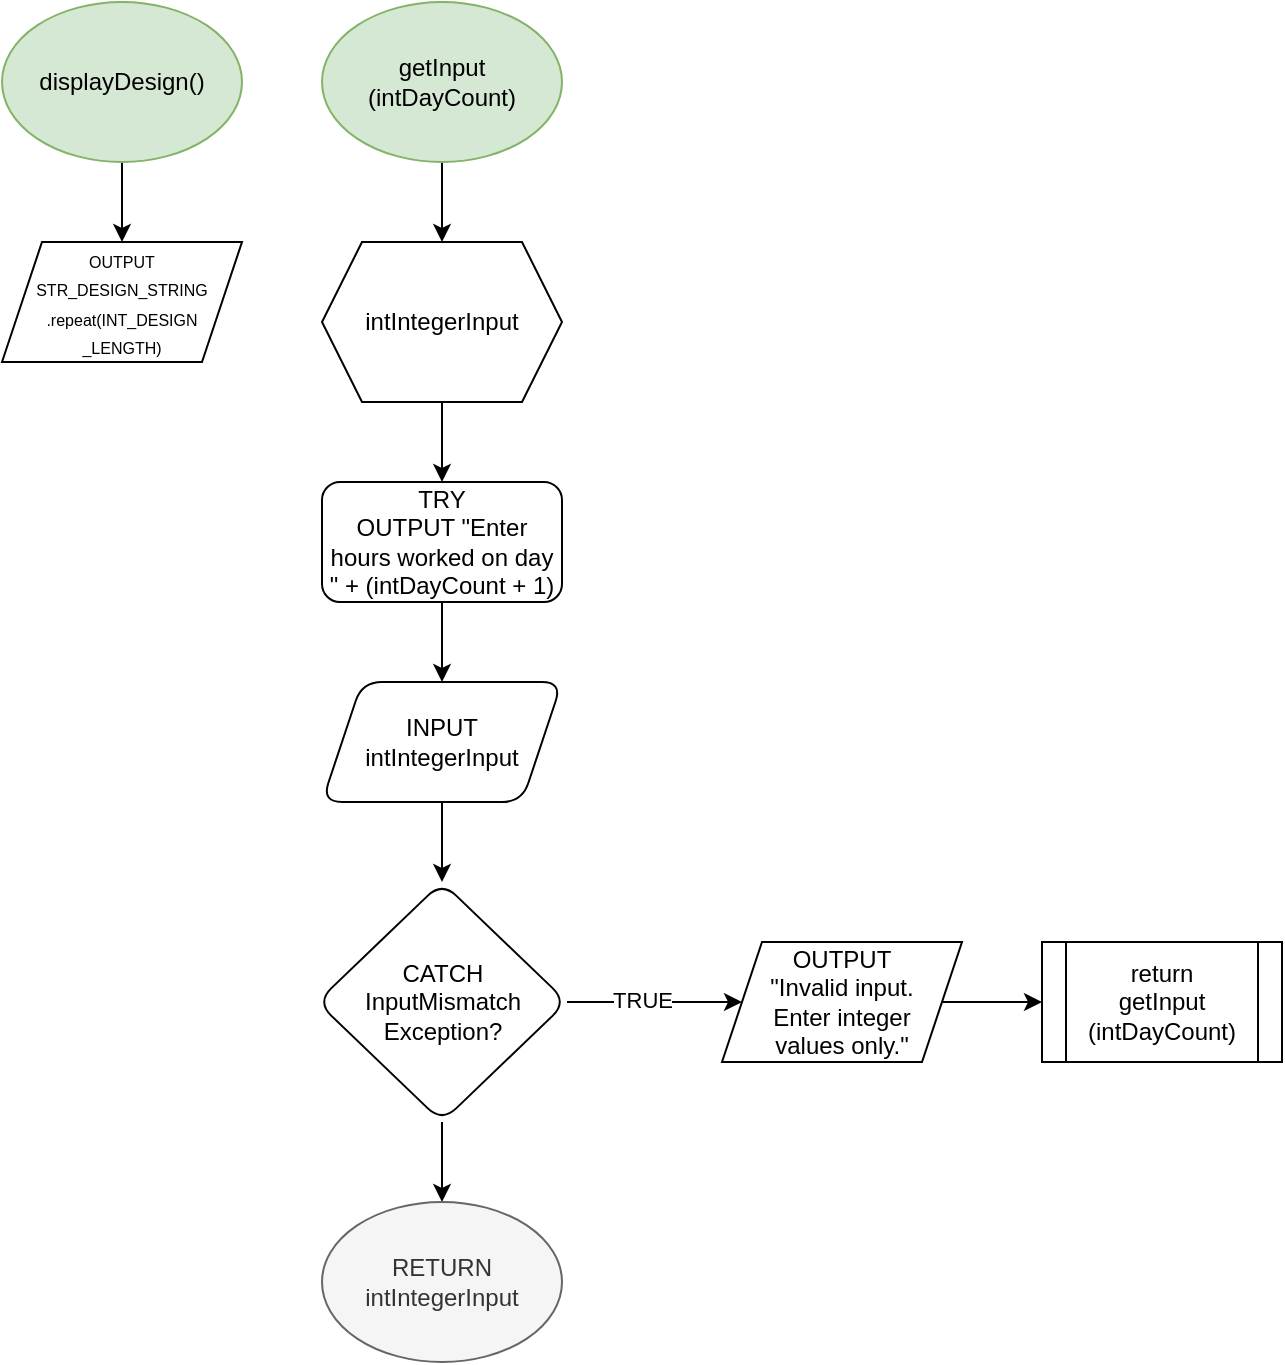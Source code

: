 <mxfile version="22.1.5" type="github">
  <diagram id="C5RBs43oDa-KdzZeNtuy" name="Page-1">
    <mxGraphModel dx="1474" dy="757" grid="1" gridSize="10" guides="1" tooltips="1" connect="1" arrows="1" fold="1" page="1" pageScale="1" pageWidth="3500" pageHeight="1500" math="0" shadow="0">
      <root>
        <mxCell id="WIyWlLk6GJQsqaUBKTNV-0" />
        <mxCell id="WIyWlLk6GJQsqaUBKTNV-1" parent="WIyWlLk6GJQsqaUBKTNV-0" />
        <mxCell id="fm0C9-tIpsz7Smg102zX-2" style="edgeStyle=orthogonalEdgeStyle;rounded=0;orthogonalLoop=1;jettySize=auto;html=1;entryX=0.5;entryY=0;entryDx=0;entryDy=0;" parent="WIyWlLk6GJQsqaUBKTNV-1" source="fm0C9-tIpsz7Smg102zX-0" edge="1">
          <mxGeometry relative="1" as="geometry">
            <mxPoint x="100" y="160" as="targetPoint" />
          </mxGeometry>
        </mxCell>
        <mxCell id="fm0C9-tIpsz7Smg102zX-0" value="displayDesign()" style="ellipse;whiteSpace=wrap;html=1;fillColor=#d5e8d4;strokeColor=#82b366;" parent="WIyWlLk6GJQsqaUBKTNV-1" vertex="1">
          <mxGeometry x="40" y="40" width="120" height="80" as="geometry" />
        </mxCell>
        <mxCell id="G0TleMdLwISE88nvb8R2-0" value="&lt;font style=&quot;font-size: 8px;&quot;&gt;OUTPUT&lt;br&gt;STR_DESIGN_STRING&lt;br&gt;.repeat(INT_DESIGN&lt;br&gt;_LENGTH)&lt;/font&gt;" style="shape=parallelogram;perimeter=parallelogramPerimeter;whiteSpace=wrap;html=1;fixedSize=1;" vertex="1" parent="WIyWlLk6GJQsqaUBKTNV-1">
          <mxGeometry x="40" y="160" width="120" height="60" as="geometry" />
        </mxCell>
        <mxCell id="G0TleMdLwISE88nvb8R2-3" value="" style="edgeStyle=orthogonalEdgeStyle;rounded=0;orthogonalLoop=1;jettySize=auto;html=1;" edge="1" parent="WIyWlLk6GJQsqaUBKTNV-1" source="G0TleMdLwISE88nvb8R2-1" target="G0TleMdLwISE88nvb8R2-2">
          <mxGeometry relative="1" as="geometry" />
        </mxCell>
        <mxCell id="G0TleMdLwISE88nvb8R2-1" value="getInput&lt;br&gt;(intDayCount)" style="ellipse;whiteSpace=wrap;html=1;fillColor=#d5e8d4;strokeColor=#82b366;" vertex="1" parent="WIyWlLk6GJQsqaUBKTNV-1">
          <mxGeometry x="200" y="40" width="120" height="80" as="geometry" />
        </mxCell>
        <mxCell id="G0TleMdLwISE88nvb8R2-8" value="" style="edgeStyle=orthogonalEdgeStyle;rounded=0;orthogonalLoop=1;jettySize=auto;html=1;" edge="1" parent="WIyWlLk6GJQsqaUBKTNV-1" source="G0TleMdLwISE88nvb8R2-2" target="G0TleMdLwISE88nvb8R2-7">
          <mxGeometry relative="1" as="geometry" />
        </mxCell>
        <mxCell id="G0TleMdLwISE88nvb8R2-2" value="intIntegerInput" style="shape=hexagon;perimeter=hexagonPerimeter2;whiteSpace=wrap;html=1;fixedSize=1;" vertex="1" parent="WIyWlLk6GJQsqaUBKTNV-1">
          <mxGeometry x="200" y="160" width="120" height="80" as="geometry" />
        </mxCell>
        <mxCell id="G0TleMdLwISE88nvb8R2-10" value="" style="edgeStyle=orthogonalEdgeStyle;rounded=0;orthogonalLoop=1;jettySize=auto;html=1;" edge="1" parent="WIyWlLk6GJQsqaUBKTNV-1" source="G0TleMdLwISE88nvb8R2-7" target="G0TleMdLwISE88nvb8R2-9">
          <mxGeometry relative="1" as="geometry" />
        </mxCell>
        <mxCell id="G0TleMdLwISE88nvb8R2-7" value="TRY&lt;br&gt;OUTPUT &quot;Enter hours worked on day &quot; + (intDayCount + 1)" style="rounded=1;whiteSpace=wrap;html=1;" vertex="1" parent="WIyWlLk6GJQsqaUBKTNV-1">
          <mxGeometry x="200" y="280" width="120" height="60" as="geometry" />
        </mxCell>
        <mxCell id="G0TleMdLwISE88nvb8R2-12" value="" style="edgeStyle=orthogonalEdgeStyle;rounded=0;orthogonalLoop=1;jettySize=auto;html=1;" edge="1" parent="WIyWlLk6GJQsqaUBKTNV-1" source="G0TleMdLwISE88nvb8R2-9" target="G0TleMdLwISE88nvb8R2-11">
          <mxGeometry relative="1" as="geometry" />
        </mxCell>
        <mxCell id="G0TleMdLwISE88nvb8R2-9" value="INPUT&lt;br&gt;intIntegerInput" style="shape=parallelogram;perimeter=parallelogramPerimeter;whiteSpace=wrap;html=1;fixedSize=1;rounded=1;" vertex="1" parent="WIyWlLk6GJQsqaUBKTNV-1">
          <mxGeometry x="200" y="380" width="120" height="60" as="geometry" />
        </mxCell>
        <mxCell id="G0TleMdLwISE88nvb8R2-14" style="edgeStyle=orthogonalEdgeStyle;rounded=0;orthogonalLoop=1;jettySize=auto;html=1;entryX=0;entryY=0.5;entryDx=0;entryDy=0;" edge="1" parent="WIyWlLk6GJQsqaUBKTNV-1" source="G0TleMdLwISE88nvb8R2-11" target="G0TleMdLwISE88nvb8R2-13">
          <mxGeometry relative="1" as="geometry" />
        </mxCell>
        <mxCell id="G0TleMdLwISE88nvb8R2-15" value="TRUE" style="edgeLabel;html=1;align=center;verticalAlign=middle;resizable=0;points=[];" vertex="1" connectable="0" parent="G0TleMdLwISE88nvb8R2-14">
          <mxGeometry x="-0.15" y="1" relative="1" as="geometry">
            <mxPoint as="offset" />
          </mxGeometry>
        </mxCell>
        <mxCell id="G0TleMdLwISE88nvb8R2-19" style="edgeStyle=orthogonalEdgeStyle;rounded=0;orthogonalLoop=1;jettySize=auto;html=1;entryX=0.5;entryY=0;entryDx=0;entryDy=0;" edge="1" parent="WIyWlLk6GJQsqaUBKTNV-1" source="G0TleMdLwISE88nvb8R2-11" target="G0TleMdLwISE88nvb8R2-18">
          <mxGeometry relative="1" as="geometry" />
        </mxCell>
        <mxCell id="G0TleMdLwISE88nvb8R2-11" value="CATCH&lt;br&gt;InputMismatch&lt;br&gt;Exception?" style="rhombus;whiteSpace=wrap;html=1;rounded=1;" vertex="1" parent="WIyWlLk6GJQsqaUBKTNV-1">
          <mxGeometry x="197.5" y="480" width="125" height="120" as="geometry" />
        </mxCell>
        <mxCell id="G0TleMdLwISE88nvb8R2-17" value="" style="edgeStyle=orthogonalEdgeStyle;rounded=0;orthogonalLoop=1;jettySize=auto;html=1;" edge="1" parent="WIyWlLk6GJQsqaUBKTNV-1" source="G0TleMdLwISE88nvb8R2-13" target="G0TleMdLwISE88nvb8R2-16">
          <mxGeometry relative="1" as="geometry" />
        </mxCell>
        <mxCell id="G0TleMdLwISE88nvb8R2-13" value="OUTPUT&lt;br&gt;&quot;Invalid input. &lt;br&gt;Enter integer &lt;br&gt;values only.&quot;" style="shape=parallelogram;perimeter=parallelogramPerimeter;whiteSpace=wrap;html=1;fixedSize=1;" vertex="1" parent="WIyWlLk6GJQsqaUBKTNV-1">
          <mxGeometry x="400" y="510" width="120" height="60" as="geometry" />
        </mxCell>
        <mxCell id="G0TleMdLwISE88nvb8R2-16" value="return&lt;br&gt;getInput&lt;br&gt;(intDayCount)" style="shape=process;whiteSpace=wrap;html=1;backgroundOutline=1;" vertex="1" parent="WIyWlLk6GJQsqaUBKTNV-1">
          <mxGeometry x="560" y="510" width="120" height="60" as="geometry" />
        </mxCell>
        <mxCell id="G0TleMdLwISE88nvb8R2-18" value="RETURN&lt;br&gt;intIntegerInput" style="ellipse;whiteSpace=wrap;html=1;fillColor=#f5f5f5;fontColor=#333333;strokeColor=#666666;" vertex="1" parent="WIyWlLk6GJQsqaUBKTNV-1">
          <mxGeometry x="200" y="640" width="120" height="80" as="geometry" />
        </mxCell>
      </root>
    </mxGraphModel>
  </diagram>
</mxfile>
